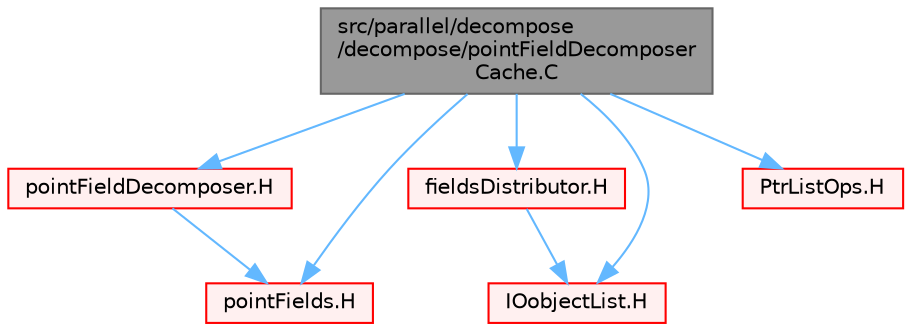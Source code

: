 digraph "src/parallel/decompose/decompose/pointFieldDecomposerCache.C"
{
 // LATEX_PDF_SIZE
  bgcolor="transparent";
  edge [fontname=Helvetica,fontsize=10,labelfontname=Helvetica,labelfontsize=10];
  node [fontname=Helvetica,fontsize=10,shape=box,height=0.2,width=0.4];
  Node1 [id="Node000001",label="src/parallel/decompose\l/decompose/pointFieldDecomposer\lCache.C",height=0.2,width=0.4,color="gray40", fillcolor="grey60", style="filled", fontcolor="black",tooltip=" "];
  Node1 -> Node2 [id="edge1_Node000001_Node000002",color="steelblue1",style="solid",tooltip=" "];
  Node2 [id="Node000002",label="pointFieldDecomposer.H",height=0.2,width=0.4,color="red", fillcolor="#FFF0F0", style="filled",URL="$pointFieldDecomposer_8H.html",tooltip=" "];
  Node2 -> Node287 [id="edge2_Node000002_Node000287",color="steelblue1",style="solid",tooltip=" "];
  Node287 [id="Node000287",label="pointFields.H",height=0.2,width=0.4,color="red", fillcolor="#FFF0F0", style="filled",URL="$pointFields_8H.html",tooltip=" "];
  Node1 -> Node351 [id="edge3_Node000001_Node000351",color="steelblue1",style="solid",tooltip=" "];
  Node351 [id="Node000351",label="fieldsDistributor.H",height=0.2,width=0.4,color="red", fillcolor="#FFF0F0", style="filled",URL="$fieldsDistributor_8H.html",tooltip=" "];
  Node351 -> Node357 [id="edge4_Node000351_Node000357",color="steelblue1",style="solid",tooltip=" "];
  Node357 [id="Node000357",label="IOobjectList.H",height=0.2,width=0.4,color="red", fillcolor="#FFF0F0", style="filled",URL="$IOobjectList_8H.html",tooltip=" "];
  Node1 -> Node287 [id="edge5_Node000001_Node000287",color="steelblue1",style="solid",tooltip=" "];
  Node1 -> Node357 [id="edge6_Node000001_Node000357",color="steelblue1",style="solid",tooltip=" "];
  Node1 -> Node361 [id="edge7_Node000001_Node000361",color="steelblue1",style="solid",tooltip=" "];
  Node361 [id="Node000361",label="PtrListOps.H",height=0.2,width=0.4,color="red", fillcolor="#FFF0F0", style="filled",URL="$PtrListOps_8H.html",tooltip="Functions to operate on Pointer Lists."];
}
